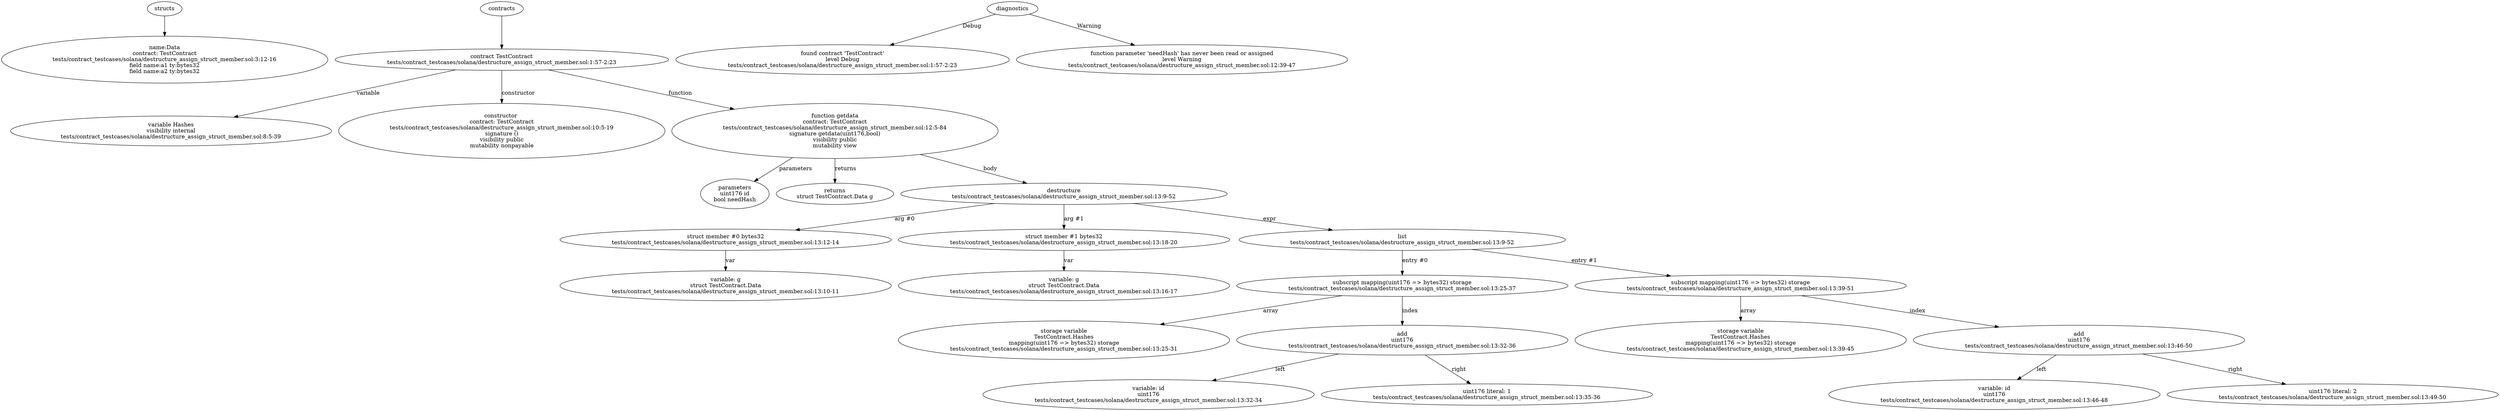 strict digraph "tests/contract_testcases/solana/destructure_assign_struct_member.sol" {
	Data [label="name:Data\ncontract: TestContract\ntests/contract_testcases/solana/destructure_assign_struct_member.sol:3:12-16\nfield name:a1 ty:bytes32\nfield name:a2 ty:bytes32"]
	contract [label="contract TestContract\ntests/contract_testcases/solana/destructure_assign_struct_member.sol:1:57-2:23"]
	var [label="variable Hashes\nvisibility internal\ntests/contract_testcases/solana/destructure_assign_struct_member.sol:8:5-39"]
	node_5 [label="constructor \ncontract: TestContract\ntests/contract_testcases/solana/destructure_assign_struct_member.sol:10:5-19\nsignature ()\nvisibility public\nmutability nonpayable"]
	getdata [label="function getdata\ncontract: TestContract\ntests/contract_testcases/solana/destructure_assign_struct_member.sol:12:5-84\nsignature getdata(uint176,bool)\nvisibility public\nmutability view"]
	parameters [label="parameters\nuint176 id\nbool needHash"]
	returns [label="returns\nstruct TestContract.Data g"]
	destructure [label="destructure\ntests/contract_testcases/solana/destructure_assign_struct_member.sol:13:9-52"]
	structmember [label="struct member #0 bytes32\ntests/contract_testcases/solana/destructure_assign_struct_member.sol:13:12-14"]
	variable [label="variable: g\nstruct TestContract.Data\ntests/contract_testcases/solana/destructure_assign_struct_member.sol:13:10-11"]
	structmember_12 [label="struct member #1 bytes32\ntests/contract_testcases/solana/destructure_assign_struct_member.sol:13:18-20"]
	variable_13 [label="variable: g\nstruct TestContract.Data\ntests/contract_testcases/solana/destructure_assign_struct_member.sol:13:16-17"]
	list [label="list\ntests/contract_testcases/solana/destructure_assign_struct_member.sol:13:9-52"]
	subscript [label="subscript mapping(uint176 => bytes32) storage\ntests/contract_testcases/solana/destructure_assign_struct_member.sol:13:25-37"]
	storage_var [label="storage variable\nTestContract.Hashes\nmapping(uint176 => bytes32) storage\ntests/contract_testcases/solana/destructure_assign_struct_member.sol:13:25-31"]
	add [label="add\nuint176\ntests/contract_testcases/solana/destructure_assign_struct_member.sol:13:32-36"]
	variable_18 [label="variable: id\nuint176\ntests/contract_testcases/solana/destructure_assign_struct_member.sol:13:32-34"]
	number_literal [label="uint176 literal: 1\ntests/contract_testcases/solana/destructure_assign_struct_member.sol:13:35-36"]
	subscript_20 [label="subscript mapping(uint176 => bytes32) storage\ntests/contract_testcases/solana/destructure_assign_struct_member.sol:13:39-51"]
	storage_var_21 [label="storage variable\nTestContract.Hashes\nmapping(uint176 => bytes32) storage\ntests/contract_testcases/solana/destructure_assign_struct_member.sol:13:39-45"]
	add_22 [label="add\nuint176\ntests/contract_testcases/solana/destructure_assign_struct_member.sol:13:46-50"]
	variable_23 [label="variable: id\nuint176\ntests/contract_testcases/solana/destructure_assign_struct_member.sol:13:46-48"]
	number_literal_24 [label="uint176 literal: 2\ntests/contract_testcases/solana/destructure_assign_struct_member.sol:13:49-50"]
	diagnostic [label="found contract 'TestContract'\nlevel Debug\ntests/contract_testcases/solana/destructure_assign_struct_member.sol:1:57-2:23"]
	diagnostic_27 [label="function parameter 'needHash' has never been read or assigned\nlevel Warning\ntests/contract_testcases/solana/destructure_assign_struct_member.sol:12:39-47"]
	structs -> Data
	contracts -> contract
	contract -> var [label="variable"]
	contract -> node_5 [label="constructor"]
	contract -> getdata [label="function"]
	getdata -> parameters [label="parameters"]
	getdata -> returns [label="returns"]
	getdata -> destructure [label="body"]
	destructure -> structmember [label="arg #0"]
	structmember -> variable [label="var"]
	destructure -> structmember_12 [label="arg #1"]
	structmember_12 -> variable_13 [label="var"]
	destructure -> list [label="expr"]
	list -> subscript [label="entry #0"]
	subscript -> storage_var [label="array"]
	subscript -> add [label="index"]
	add -> variable_18 [label="left"]
	add -> number_literal [label="right"]
	list -> subscript_20 [label="entry #1"]
	subscript_20 -> storage_var_21 [label="array"]
	subscript_20 -> add_22 [label="index"]
	add_22 -> variable_23 [label="left"]
	add_22 -> number_literal_24 [label="right"]
	diagnostics -> diagnostic [label="Debug"]
	diagnostics -> diagnostic_27 [label="Warning"]
}
